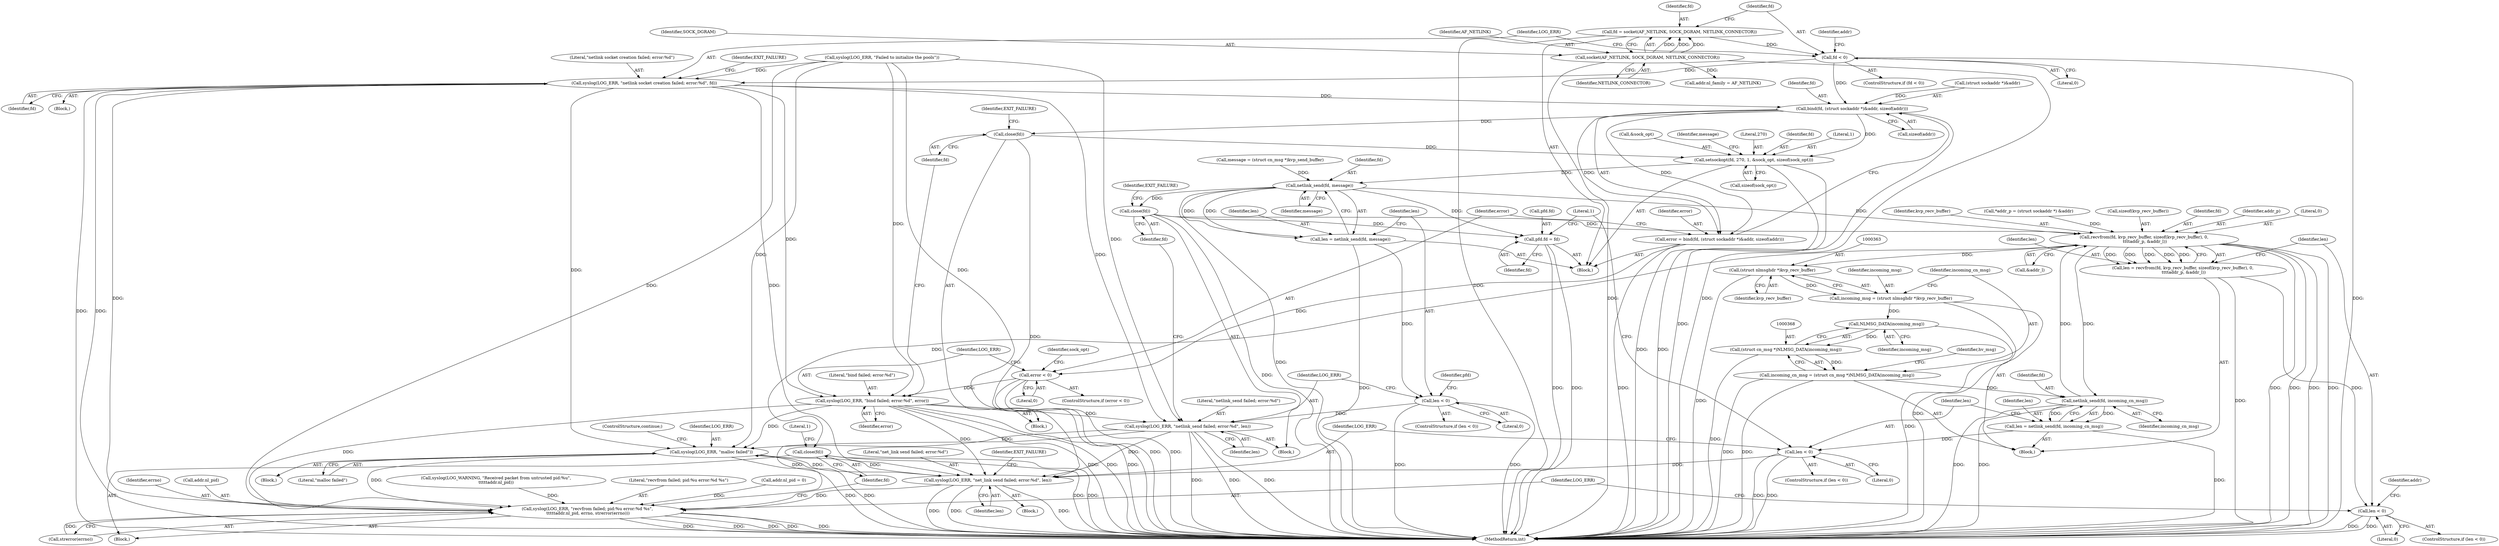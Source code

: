 digraph "0_linux_95a69adab9acfc3981c504737a2b6578e4d846ef@API" {
"1000147" [label="(Call,fd = socket(AF_NETLINK, SOCK_DGRAM, NETLINK_CONNECTOR))"];
"1000149" [label="(Call,socket(AF_NETLINK, SOCK_DGRAM, NETLINK_CONNECTOR))"];
"1000154" [label="(Call,fd < 0)"];
"1000158" [label="(Call,syslog(LOG_ERR, \"netlink socket creation failed; error:%d\", fd))"];
"1000186" [label="(Call,bind(fd, (struct sockaddr *)&addr, sizeof(addr)))"];
"1000184" [label="(Call,error = bind(fd, (struct sockaddr *)&addr, sizeof(addr)))"];
"1000195" [label="(Call,error < 0)"];
"1000199" [label="(Call,syslog(LOG_ERR, \"bind failed; error:%d\", error))"];
"1000274" [label="(Call,syslog(LOG_ERR, \"netlink_send failed; error:%d\", len))"];
"1000334" [label="(Call,syslog(LOG_ERR, \"recvfrom failed; pid:%u error:%d %s\",\n \t\t\t\t\taddr.nl_pid, errno, strerror(errno)))"];
"1000437" [label="(Call,syslog(LOG_ERR, \"malloc failed\"))"];
"1000870" [label="(Call,syslog(LOG_ERR, \"net_link send failed; error:%d\", len))"];
"1000203" [label="(Call,close(fd))"];
"1000212" [label="(Call,setsockopt(fd, 270, 1, &sock_opt, sizeof(sock_opt)))"];
"1000266" [label="(Call,netlink_send(fd, message))"];
"1000264" [label="(Call,len = netlink_send(fd, message))"];
"1000270" [label="(Call,len < 0)"];
"1000278" [label="(Call,close(fd))"];
"1000282" [label="(Call,pfd.fd = fd)"];
"1000320" [label="(Call,recvfrom(fd, kvp_recv_buffer, sizeof(kvp_recv_buffer), 0,\n \t\t\t\taddr_p, &addr_l))"];
"1000318" [label="(Call,len = recvfrom(fd, kvp_recv_buffer, sizeof(kvp_recv_buffer), 0,\n \t\t\t\taddr_p, &addr_l))"];
"1000330" [label="(Call,len < 0)"];
"1000343" [label="(Call,close(fd))"];
"1000362" [label="(Call,(struct nlmsghdr *)kvp_recv_buffer)"];
"1000360" [label="(Call,incoming_msg = (struct nlmsghdr *)kvp_recv_buffer)"];
"1000369" [label="(Call,NLMSG_DATA(incoming_msg))"];
"1000367" [label="(Call,(struct cn_msg *)NLMSG_DATA(incoming_msg))"];
"1000365" [label="(Call,incoming_cn_msg = (struct cn_msg *)NLMSG_DATA(incoming_msg))"];
"1000862" [label="(Call,netlink_send(fd, incoming_cn_msg))"];
"1000860" [label="(Call,len = netlink_send(fd, incoming_cn_msg))"];
"1000866" [label="(Call,len < 0)"];
"1000195" [label="(Call,error < 0)"];
"1000204" [label="(Identifier,fd)"];
"1000110" [label="(Block,)"];
"1000340" [label="(Identifier,errno)"];
"1000869" [label="(Block,)"];
"1000276" [label="(Literal,\"netlink_send failed; error:%d\")"];
"1000438" [label="(Identifier,LOG_ERR)"];
"1000364" [label="(Identifier,kvp_recv_buffer)"];
"1000281" [label="(Identifier,EXIT_FAILURE)"];
"1000270" [label="(Call,len < 0)"];
"1000866" [label="(Call,len < 0)"];
"1000268" [label="(Identifier,message)"];
"1000868" [label="(Literal,0)"];
"1000196" [label="(Identifier,error)"];
"1000194" [label="(ControlStructure,if (error < 0))"];
"1000271" [label="(Identifier,len)"];
"1000334" [label="(Call,syslog(LOG_ERR, \"recvfrom failed; pid:%u error:%d %s\",\n \t\t\t\t\taddr.nl_pid, errno, strerror(errno)))"];
"1000198" [label="(Block,)"];
"1000215" [label="(Literal,1)"];
"1000150" [label="(Identifier,AF_NETLINK)"];
"1000436" [label="(Block,)"];
"1000212" [label="(Call,setsockopt(fd, 270, 1, &sock_opt, sizeof(sock_opt)))"];
"1000188" [label="(Call,(struct sockaddr *)&addr)"];
"1000321" [label="(Identifier,fd)"];
"1000870" [label="(Call,syslog(LOG_ERR, \"net_link send failed; error:%d\", len))"];
"1000275" [label="(Identifier,LOG_ERR)"];
"1000154" [label="(Call,fd < 0)"];
"1000876" [label="(MethodReturn,int)"];
"1000320" [label="(Call,recvfrom(fd, kvp_recv_buffer, sizeof(kvp_recv_buffer), 0,\n \t\t\t\taddr_p, &addr_l))"];
"1000152" [label="(Identifier,NETLINK_CONNECTOR)"];
"1000361" [label="(Identifier,incoming_msg)"];
"1000367" [label="(Call,(struct cn_msg *)NLMSG_DATA(incoming_msg))"];
"1000331" [label="(Identifier,len)"];
"1000362" [label="(Call,(struct nlmsghdr *)kvp_recv_buffer)"];
"1000279" [label="(Identifier,fd)"];
"1000289" [label="(Block,)"];
"1000151" [label="(Identifier,SOCK_DGRAM)"];
"1000216" [label="(Call,&sock_opt)"];
"1000360" [label="(Call,incoming_msg = (struct nlmsghdr *)kvp_recv_buffer)"];
"1000148" [label="(Identifier,fd)"];
"1000147" [label="(Call,fd = socket(AF_NETLINK, SOCK_DGRAM, NETLINK_CONNECTOR))"];
"1000439" [label="(Literal,\"malloc failed\")"];
"1000372" [label="(Identifier,hv_msg)"];
"1000319" [label="(Identifier,len)"];
"1000326" [label="(Identifier,addr_p)"];
"1000220" [label="(Call,message = (struct cn_msg *)kvp_send_buffer)"];
"1000161" [label="(Identifier,fd)"];
"1000286" [label="(Identifier,fd)"];
"1000156" [label="(Literal,0)"];
"1000269" [label="(ControlStructure,if (len < 0))"];
"1000273" [label="(Block,)"];
"1000149" [label="(Call,socket(AF_NETLINK, SOCK_DGRAM, NETLINK_CONNECTOR))"];
"1000370" [label="(Identifier,incoming_msg)"];
"1000267" [label="(Identifier,fd)"];
"1000163" [label="(Identifier,EXIT_FAILURE)"];
"1000155" [label="(Identifier,fd)"];
"1000203" [label="(Call,close(fd))"];
"1000862" [label="(Call,netlink_send(fd, incoming_cn_msg))"];
"1000350" [label="(Identifier,addr)"];
"1000864" [label="(Identifier,incoming_cn_msg)"];
"1000861" [label="(Identifier,len)"];
"1000327" [label="(Call,&addr_l)"];
"1000860" [label="(Call,len = netlink_send(fd, incoming_cn_msg))"];
"1000440" [label="(ControlStructure,continue;)"];
"1000192" [label="(Call,sizeof(addr))"];
"1000278" [label="(Call,close(fd))"];
"1000333" [label="(Block,)"];
"1000332" [label="(Literal,0)"];
"1000863" [label="(Identifier,fd)"];
"1000206" [label="(Identifier,EXIT_FAILURE)"];
"1000318" [label="(Call,len = recvfrom(fd, kvp_recv_buffer, sizeof(kvp_recv_buffer), 0,\n \t\t\t\taddr_p, &addr_l))"];
"1000153" [label="(ControlStructure,if (fd < 0))"];
"1000277" [label="(Identifier,len)"];
"1000187" [label="(Identifier,fd)"];
"1000343" [label="(Call,close(fd))"];
"1000282" [label="(Call,pfd.fd = fd)"];
"1000158" [label="(Call,syslog(LOG_ERR, \"netlink socket creation failed; error:%d\", fd))"];
"1000872" [label="(Literal,\"net_link send failed; error:%d\")"];
"1000335" [label="(Identifier,LOG_ERR)"];
"1000274" [label="(Call,syslog(LOG_ERR, \"netlink_send failed; error:%d\", len))"];
"1000218" [label="(Call,sizeof(sock_opt))"];
"1000164" [label="(Call,addr.nl_family = AF_NETLINK)"];
"1000221" [label="(Identifier,message)"];
"1000365" [label="(Call,incoming_cn_msg = (struct cn_msg *)NLMSG_DATA(incoming_msg))"];
"1000266" [label="(Call,netlink_send(fd, message))"];
"1000325" [label="(Literal,0)"];
"1000873" [label="(Identifier,len)"];
"1000200" [label="(Identifier,LOG_ERR)"];
"1000214" [label="(Literal,270)"];
"1000353" [label="(Call,syslog(LOG_WARNING, \"Received packet from untrusted pid:%u\",\n\t\t\t\t\taddr.nl_pid))"];
"1000197" [label="(Literal,0)"];
"1000369" [label="(Call,NLMSG_DATA(incoming_msg))"];
"1000184" [label="(Call,error = bind(fd, (struct sockaddr *)&addr, sizeof(addr)))"];
"1000264" [label="(Call,len = netlink_send(fd, message))"];
"1000166" [label="(Identifier,addr)"];
"1000272" [label="(Literal,0)"];
"1000341" [label="(Call,strerror(errno))"];
"1000186" [label="(Call,bind(fd, (struct sockaddr *)&addr, sizeof(addr)))"];
"1000867" [label="(Identifier,len)"];
"1000283" [label="(Call,pfd.fd)"];
"1000160" [label="(Literal,\"netlink socket creation failed; error:%d\")"];
"1000871" [label="(Identifier,LOG_ERR)"];
"1000208" [label="(Identifier,sock_opt)"];
"1000322" [label="(Identifier,kvp_recv_buffer)"];
"1000185" [label="(Identifier,error)"];
"1000330" [label="(Call,len < 0)"];
"1000157" [label="(Block,)"];
"1000865" [label="(ControlStructure,if (len < 0))"];
"1000329" [label="(ControlStructure,if (len < 0))"];
"1000336" [label="(Literal,\"recvfrom failed; pid:%u error:%d %s\")"];
"1000201" [label="(Literal,\"bind failed; error:%d\")"];
"1000291" [label="(Call,*addr_p = (struct sockaddr *) &addr)"];
"1000265" [label="(Identifier,len)"];
"1000202" [label="(Identifier,error)"];
"1000437" [label="(Call,syslog(LOG_ERR, \"malloc failed\"))"];
"1000199" [label="(Call,syslog(LOG_ERR, \"bind failed; error:%d\", error))"];
"1000323" [label="(Call,sizeof(kvp_recv_buffer))"];
"1000284" [label="(Identifier,pfd)"];
"1000174" [label="(Call,addr.nl_pid = 0)"];
"1000337" [label="(Call,addr.nl_pid)"];
"1000159" [label="(Identifier,LOG_ERR)"];
"1000142" [label="(Call,syslog(LOG_ERR, \"Failed to initialize the pools\"))"];
"1000344" [label="(Identifier,fd)"];
"1000213" [label="(Identifier,fd)"];
"1000875" [label="(Identifier,EXIT_FAILURE)"];
"1000347" [label="(Literal,1)"];
"1000366" [label="(Identifier,incoming_cn_msg)"];
"1000288" [label="(Literal,1)"];
"1000147" -> "1000110"  [label="AST: "];
"1000147" -> "1000149"  [label="CFG: "];
"1000148" -> "1000147"  [label="AST: "];
"1000149" -> "1000147"  [label="AST: "];
"1000155" -> "1000147"  [label="CFG: "];
"1000147" -> "1000876"  [label="DDG: "];
"1000149" -> "1000147"  [label="DDG: "];
"1000149" -> "1000147"  [label="DDG: "];
"1000149" -> "1000147"  [label="DDG: "];
"1000147" -> "1000154"  [label="DDG: "];
"1000149" -> "1000152"  [label="CFG: "];
"1000150" -> "1000149"  [label="AST: "];
"1000151" -> "1000149"  [label="AST: "];
"1000152" -> "1000149"  [label="AST: "];
"1000149" -> "1000876"  [label="DDG: "];
"1000149" -> "1000876"  [label="DDG: "];
"1000149" -> "1000164"  [label="DDG: "];
"1000154" -> "1000153"  [label="AST: "];
"1000154" -> "1000156"  [label="CFG: "];
"1000155" -> "1000154"  [label="AST: "];
"1000156" -> "1000154"  [label="AST: "];
"1000159" -> "1000154"  [label="CFG: "];
"1000166" -> "1000154"  [label="CFG: "];
"1000154" -> "1000876"  [label="DDG: "];
"1000154" -> "1000158"  [label="DDG: "];
"1000154" -> "1000186"  [label="DDG: "];
"1000158" -> "1000157"  [label="AST: "];
"1000158" -> "1000161"  [label="CFG: "];
"1000159" -> "1000158"  [label="AST: "];
"1000160" -> "1000158"  [label="AST: "];
"1000161" -> "1000158"  [label="AST: "];
"1000163" -> "1000158"  [label="CFG: "];
"1000158" -> "1000876"  [label="DDG: "];
"1000158" -> "1000876"  [label="DDG: "];
"1000142" -> "1000158"  [label="DDG: "];
"1000158" -> "1000186"  [label="DDG: "];
"1000158" -> "1000199"  [label="DDG: "];
"1000158" -> "1000274"  [label="DDG: "];
"1000158" -> "1000334"  [label="DDG: "];
"1000158" -> "1000437"  [label="DDG: "];
"1000158" -> "1000870"  [label="DDG: "];
"1000186" -> "1000184"  [label="AST: "];
"1000186" -> "1000192"  [label="CFG: "];
"1000187" -> "1000186"  [label="AST: "];
"1000188" -> "1000186"  [label="AST: "];
"1000192" -> "1000186"  [label="AST: "];
"1000184" -> "1000186"  [label="CFG: "];
"1000186" -> "1000876"  [label="DDG: "];
"1000186" -> "1000184"  [label="DDG: "];
"1000186" -> "1000184"  [label="DDG: "];
"1000188" -> "1000186"  [label="DDG: "];
"1000186" -> "1000203"  [label="DDG: "];
"1000186" -> "1000212"  [label="DDG: "];
"1000184" -> "1000110"  [label="AST: "];
"1000185" -> "1000184"  [label="AST: "];
"1000196" -> "1000184"  [label="CFG: "];
"1000184" -> "1000876"  [label="DDG: "];
"1000184" -> "1000195"  [label="DDG: "];
"1000195" -> "1000194"  [label="AST: "];
"1000195" -> "1000197"  [label="CFG: "];
"1000196" -> "1000195"  [label="AST: "];
"1000197" -> "1000195"  [label="AST: "];
"1000200" -> "1000195"  [label="CFG: "];
"1000208" -> "1000195"  [label="CFG: "];
"1000195" -> "1000876"  [label="DDG: "];
"1000195" -> "1000876"  [label="DDG: "];
"1000195" -> "1000199"  [label="DDG: "];
"1000199" -> "1000198"  [label="AST: "];
"1000199" -> "1000202"  [label="CFG: "];
"1000200" -> "1000199"  [label="AST: "];
"1000201" -> "1000199"  [label="AST: "];
"1000202" -> "1000199"  [label="AST: "];
"1000204" -> "1000199"  [label="CFG: "];
"1000199" -> "1000876"  [label="DDG: "];
"1000199" -> "1000876"  [label="DDG: "];
"1000199" -> "1000876"  [label="DDG: "];
"1000142" -> "1000199"  [label="DDG: "];
"1000199" -> "1000274"  [label="DDG: "];
"1000199" -> "1000334"  [label="DDG: "];
"1000199" -> "1000437"  [label="DDG: "];
"1000199" -> "1000870"  [label="DDG: "];
"1000274" -> "1000273"  [label="AST: "];
"1000274" -> "1000277"  [label="CFG: "];
"1000275" -> "1000274"  [label="AST: "];
"1000276" -> "1000274"  [label="AST: "];
"1000277" -> "1000274"  [label="AST: "];
"1000279" -> "1000274"  [label="CFG: "];
"1000274" -> "1000876"  [label="DDG: "];
"1000274" -> "1000876"  [label="DDG: "];
"1000274" -> "1000876"  [label="DDG: "];
"1000142" -> "1000274"  [label="DDG: "];
"1000270" -> "1000274"  [label="DDG: "];
"1000274" -> "1000334"  [label="DDG: "];
"1000274" -> "1000437"  [label="DDG: "];
"1000274" -> "1000870"  [label="DDG: "];
"1000334" -> "1000333"  [label="AST: "];
"1000334" -> "1000341"  [label="CFG: "];
"1000335" -> "1000334"  [label="AST: "];
"1000336" -> "1000334"  [label="AST: "];
"1000337" -> "1000334"  [label="AST: "];
"1000340" -> "1000334"  [label="AST: "];
"1000341" -> "1000334"  [label="AST: "];
"1000344" -> "1000334"  [label="CFG: "];
"1000334" -> "1000876"  [label="DDG: "];
"1000334" -> "1000876"  [label="DDG: "];
"1000334" -> "1000876"  [label="DDG: "];
"1000334" -> "1000876"  [label="DDG: "];
"1000334" -> "1000876"  [label="DDG: "];
"1000870" -> "1000334"  [label="DDG: "];
"1000437" -> "1000334"  [label="DDG: "];
"1000142" -> "1000334"  [label="DDG: "];
"1000353" -> "1000334"  [label="DDG: "];
"1000174" -> "1000334"  [label="DDG: "];
"1000341" -> "1000334"  [label="DDG: "];
"1000437" -> "1000436"  [label="AST: "];
"1000437" -> "1000439"  [label="CFG: "];
"1000438" -> "1000437"  [label="AST: "];
"1000439" -> "1000437"  [label="AST: "];
"1000440" -> "1000437"  [label="CFG: "];
"1000437" -> "1000876"  [label="DDG: "];
"1000437" -> "1000876"  [label="DDG: "];
"1000870" -> "1000437"  [label="DDG: "];
"1000142" -> "1000437"  [label="DDG: "];
"1000437" -> "1000870"  [label="DDG: "];
"1000870" -> "1000869"  [label="AST: "];
"1000870" -> "1000873"  [label="CFG: "];
"1000871" -> "1000870"  [label="AST: "];
"1000872" -> "1000870"  [label="AST: "];
"1000873" -> "1000870"  [label="AST: "];
"1000875" -> "1000870"  [label="CFG: "];
"1000870" -> "1000876"  [label="DDG: "];
"1000870" -> "1000876"  [label="DDG: "];
"1000870" -> "1000876"  [label="DDG: "];
"1000142" -> "1000870"  [label="DDG: "];
"1000866" -> "1000870"  [label="DDG: "];
"1000203" -> "1000198"  [label="AST: "];
"1000203" -> "1000204"  [label="CFG: "];
"1000204" -> "1000203"  [label="AST: "];
"1000206" -> "1000203"  [label="CFG: "];
"1000203" -> "1000876"  [label="DDG: "];
"1000203" -> "1000212"  [label="DDG: "];
"1000212" -> "1000110"  [label="AST: "];
"1000212" -> "1000218"  [label="CFG: "];
"1000213" -> "1000212"  [label="AST: "];
"1000214" -> "1000212"  [label="AST: "];
"1000215" -> "1000212"  [label="AST: "];
"1000216" -> "1000212"  [label="AST: "];
"1000218" -> "1000212"  [label="AST: "];
"1000221" -> "1000212"  [label="CFG: "];
"1000212" -> "1000876"  [label="DDG: "];
"1000212" -> "1000876"  [label="DDG: "];
"1000212" -> "1000266"  [label="DDG: "];
"1000266" -> "1000264"  [label="AST: "];
"1000266" -> "1000268"  [label="CFG: "];
"1000267" -> "1000266"  [label="AST: "];
"1000268" -> "1000266"  [label="AST: "];
"1000264" -> "1000266"  [label="CFG: "];
"1000266" -> "1000876"  [label="DDG: "];
"1000266" -> "1000264"  [label="DDG: "];
"1000266" -> "1000264"  [label="DDG: "];
"1000220" -> "1000266"  [label="DDG: "];
"1000266" -> "1000278"  [label="DDG: "];
"1000266" -> "1000282"  [label="DDG: "];
"1000266" -> "1000320"  [label="DDG: "];
"1000264" -> "1000110"  [label="AST: "];
"1000265" -> "1000264"  [label="AST: "];
"1000271" -> "1000264"  [label="CFG: "];
"1000264" -> "1000876"  [label="DDG: "];
"1000264" -> "1000270"  [label="DDG: "];
"1000270" -> "1000269"  [label="AST: "];
"1000270" -> "1000272"  [label="CFG: "];
"1000271" -> "1000270"  [label="AST: "];
"1000272" -> "1000270"  [label="AST: "];
"1000275" -> "1000270"  [label="CFG: "];
"1000284" -> "1000270"  [label="CFG: "];
"1000270" -> "1000876"  [label="DDG: "];
"1000270" -> "1000876"  [label="DDG: "];
"1000278" -> "1000273"  [label="AST: "];
"1000278" -> "1000279"  [label="CFG: "];
"1000279" -> "1000278"  [label="AST: "];
"1000281" -> "1000278"  [label="CFG: "];
"1000278" -> "1000876"  [label="DDG: "];
"1000278" -> "1000282"  [label="DDG: "];
"1000278" -> "1000320"  [label="DDG: "];
"1000282" -> "1000110"  [label="AST: "];
"1000282" -> "1000286"  [label="CFG: "];
"1000283" -> "1000282"  [label="AST: "];
"1000286" -> "1000282"  [label="AST: "];
"1000288" -> "1000282"  [label="CFG: "];
"1000282" -> "1000876"  [label="DDG: "];
"1000282" -> "1000876"  [label="DDG: "];
"1000320" -> "1000318"  [label="AST: "];
"1000320" -> "1000327"  [label="CFG: "];
"1000321" -> "1000320"  [label="AST: "];
"1000322" -> "1000320"  [label="AST: "];
"1000323" -> "1000320"  [label="AST: "];
"1000325" -> "1000320"  [label="AST: "];
"1000326" -> "1000320"  [label="AST: "];
"1000327" -> "1000320"  [label="AST: "];
"1000318" -> "1000320"  [label="CFG: "];
"1000320" -> "1000876"  [label="DDG: "];
"1000320" -> "1000876"  [label="DDG: "];
"1000320" -> "1000876"  [label="DDG: "];
"1000320" -> "1000876"  [label="DDG: "];
"1000320" -> "1000318"  [label="DDG: "];
"1000320" -> "1000318"  [label="DDG: "];
"1000320" -> "1000318"  [label="DDG: "];
"1000320" -> "1000318"  [label="DDG: "];
"1000320" -> "1000318"  [label="DDG: "];
"1000862" -> "1000320"  [label="DDG: "];
"1000291" -> "1000320"  [label="DDG: "];
"1000320" -> "1000343"  [label="DDG: "];
"1000320" -> "1000362"  [label="DDG: "];
"1000320" -> "1000862"  [label="DDG: "];
"1000318" -> "1000289"  [label="AST: "];
"1000319" -> "1000318"  [label="AST: "];
"1000331" -> "1000318"  [label="CFG: "];
"1000318" -> "1000876"  [label="DDG: "];
"1000318" -> "1000330"  [label="DDG: "];
"1000330" -> "1000329"  [label="AST: "];
"1000330" -> "1000332"  [label="CFG: "];
"1000331" -> "1000330"  [label="AST: "];
"1000332" -> "1000330"  [label="AST: "];
"1000335" -> "1000330"  [label="CFG: "];
"1000350" -> "1000330"  [label="CFG: "];
"1000330" -> "1000876"  [label="DDG: "];
"1000330" -> "1000876"  [label="DDG: "];
"1000343" -> "1000333"  [label="AST: "];
"1000343" -> "1000344"  [label="CFG: "];
"1000344" -> "1000343"  [label="AST: "];
"1000347" -> "1000343"  [label="CFG: "];
"1000343" -> "1000876"  [label="DDG: "];
"1000343" -> "1000876"  [label="DDG: "];
"1000362" -> "1000360"  [label="AST: "];
"1000362" -> "1000364"  [label="CFG: "];
"1000363" -> "1000362"  [label="AST: "];
"1000364" -> "1000362"  [label="AST: "];
"1000360" -> "1000362"  [label="CFG: "];
"1000362" -> "1000876"  [label="DDG: "];
"1000362" -> "1000360"  [label="DDG: "];
"1000360" -> "1000289"  [label="AST: "];
"1000361" -> "1000360"  [label="AST: "];
"1000366" -> "1000360"  [label="CFG: "];
"1000360" -> "1000876"  [label="DDG: "];
"1000360" -> "1000369"  [label="DDG: "];
"1000369" -> "1000367"  [label="AST: "];
"1000369" -> "1000370"  [label="CFG: "];
"1000370" -> "1000369"  [label="AST: "];
"1000367" -> "1000369"  [label="CFG: "];
"1000369" -> "1000876"  [label="DDG: "];
"1000369" -> "1000367"  [label="DDG: "];
"1000367" -> "1000365"  [label="AST: "];
"1000368" -> "1000367"  [label="AST: "];
"1000365" -> "1000367"  [label="CFG: "];
"1000367" -> "1000876"  [label="DDG: "];
"1000367" -> "1000365"  [label="DDG: "];
"1000365" -> "1000289"  [label="AST: "];
"1000366" -> "1000365"  [label="AST: "];
"1000372" -> "1000365"  [label="CFG: "];
"1000365" -> "1000876"  [label="DDG: "];
"1000365" -> "1000876"  [label="DDG: "];
"1000365" -> "1000862"  [label="DDG: "];
"1000862" -> "1000860"  [label="AST: "];
"1000862" -> "1000864"  [label="CFG: "];
"1000863" -> "1000862"  [label="AST: "];
"1000864" -> "1000862"  [label="AST: "];
"1000860" -> "1000862"  [label="CFG: "];
"1000862" -> "1000876"  [label="DDG: "];
"1000862" -> "1000876"  [label="DDG: "];
"1000862" -> "1000860"  [label="DDG: "];
"1000862" -> "1000860"  [label="DDG: "];
"1000860" -> "1000289"  [label="AST: "];
"1000861" -> "1000860"  [label="AST: "];
"1000867" -> "1000860"  [label="CFG: "];
"1000860" -> "1000876"  [label="DDG: "];
"1000860" -> "1000866"  [label="DDG: "];
"1000866" -> "1000865"  [label="AST: "];
"1000866" -> "1000868"  [label="CFG: "];
"1000867" -> "1000866"  [label="AST: "];
"1000868" -> "1000866"  [label="AST: "];
"1000288" -> "1000866"  [label="CFG: "];
"1000871" -> "1000866"  [label="CFG: "];
"1000866" -> "1000876"  [label="DDG: "];
"1000866" -> "1000876"  [label="DDG: "];
}

